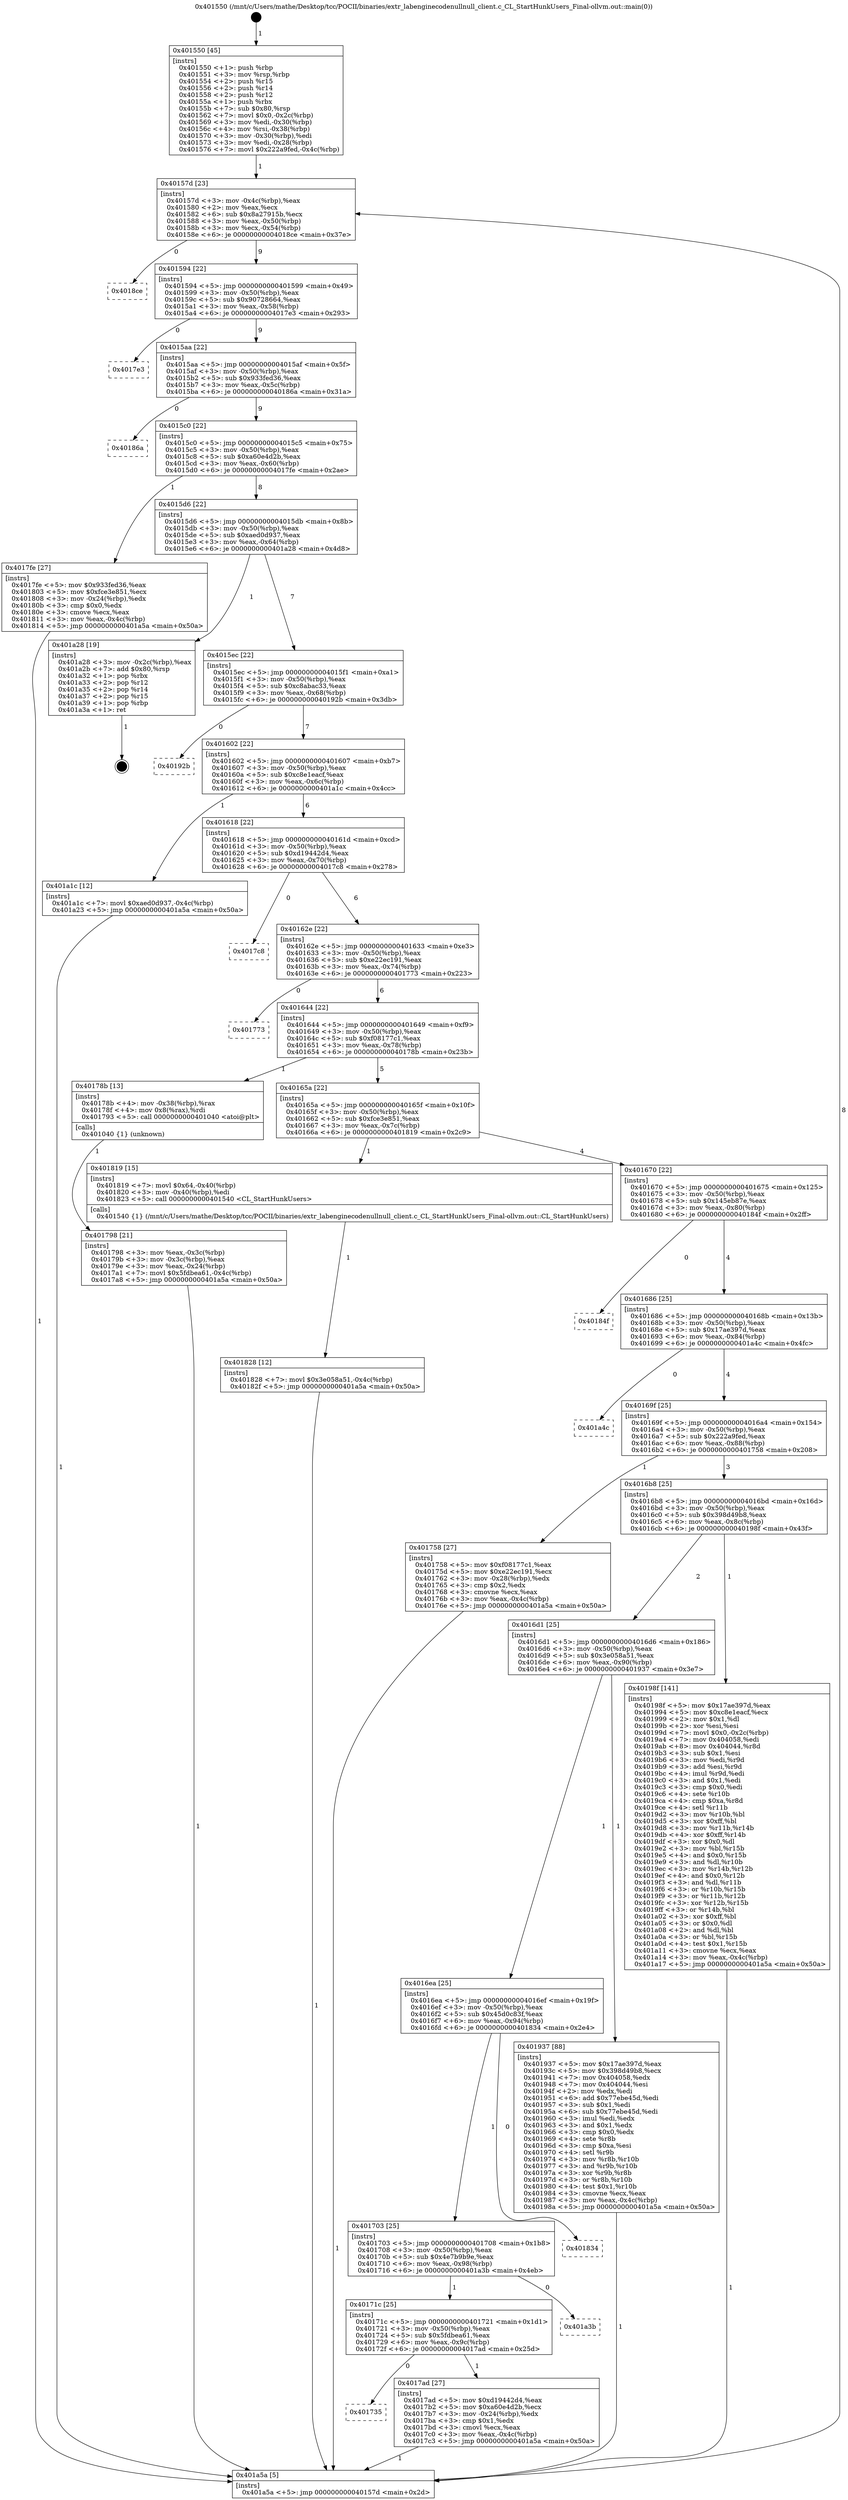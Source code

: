 digraph "0x401550" {
  label = "0x401550 (/mnt/c/Users/mathe/Desktop/tcc/POCII/binaries/extr_labenginecodenullnull_client.c_CL_StartHunkUsers_Final-ollvm.out::main(0))"
  labelloc = "t"
  node[shape=record]

  Entry [label="",width=0.3,height=0.3,shape=circle,fillcolor=black,style=filled]
  "0x40157d" [label="{
     0x40157d [23]\l
     | [instrs]\l
     &nbsp;&nbsp;0x40157d \<+3\>: mov -0x4c(%rbp),%eax\l
     &nbsp;&nbsp;0x401580 \<+2\>: mov %eax,%ecx\l
     &nbsp;&nbsp;0x401582 \<+6\>: sub $0x8a27915b,%ecx\l
     &nbsp;&nbsp;0x401588 \<+3\>: mov %eax,-0x50(%rbp)\l
     &nbsp;&nbsp;0x40158b \<+3\>: mov %ecx,-0x54(%rbp)\l
     &nbsp;&nbsp;0x40158e \<+6\>: je 00000000004018ce \<main+0x37e\>\l
  }"]
  "0x4018ce" [label="{
     0x4018ce\l
  }", style=dashed]
  "0x401594" [label="{
     0x401594 [22]\l
     | [instrs]\l
     &nbsp;&nbsp;0x401594 \<+5\>: jmp 0000000000401599 \<main+0x49\>\l
     &nbsp;&nbsp;0x401599 \<+3\>: mov -0x50(%rbp),%eax\l
     &nbsp;&nbsp;0x40159c \<+5\>: sub $0x90728664,%eax\l
     &nbsp;&nbsp;0x4015a1 \<+3\>: mov %eax,-0x58(%rbp)\l
     &nbsp;&nbsp;0x4015a4 \<+6\>: je 00000000004017e3 \<main+0x293\>\l
  }"]
  Exit [label="",width=0.3,height=0.3,shape=circle,fillcolor=black,style=filled,peripheries=2]
  "0x4017e3" [label="{
     0x4017e3\l
  }", style=dashed]
  "0x4015aa" [label="{
     0x4015aa [22]\l
     | [instrs]\l
     &nbsp;&nbsp;0x4015aa \<+5\>: jmp 00000000004015af \<main+0x5f\>\l
     &nbsp;&nbsp;0x4015af \<+3\>: mov -0x50(%rbp),%eax\l
     &nbsp;&nbsp;0x4015b2 \<+5\>: sub $0x933fed36,%eax\l
     &nbsp;&nbsp;0x4015b7 \<+3\>: mov %eax,-0x5c(%rbp)\l
     &nbsp;&nbsp;0x4015ba \<+6\>: je 000000000040186a \<main+0x31a\>\l
  }"]
  "0x401828" [label="{
     0x401828 [12]\l
     | [instrs]\l
     &nbsp;&nbsp;0x401828 \<+7\>: movl $0x3e058a51,-0x4c(%rbp)\l
     &nbsp;&nbsp;0x40182f \<+5\>: jmp 0000000000401a5a \<main+0x50a\>\l
  }"]
  "0x40186a" [label="{
     0x40186a\l
  }", style=dashed]
  "0x4015c0" [label="{
     0x4015c0 [22]\l
     | [instrs]\l
     &nbsp;&nbsp;0x4015c0 \<+5\>: jmp 00000000004015c5 \<main+0x75\>\l
     &nbsp;&nbsp;0x4015c5 \<+3\>: mov -0x50(%rbp),%eax\l
     &nbsp;&nbsp;0x4015c8 \<+5\>: sub $0xa60e4d2b,%eax\l
     &nbsp;&nbsp;0x4015cd \<+3\>: mov %eax,-0x60(%rbp)\l
     &nbsp;&nbsp;0x4015d0 \<+6\>: je 00000000004017fe \<main+0x2ae\>\l
  }"]
  "0x401735" [label="{
     0x401735\l
  }", style=dashed]
  "0x4017fe" [label="{
     0x4017fe [27]\l
     | [instrs]\l
     &nbsp;&nbsp;0x4017fe \<+5\>: mov $0x933fed36,%eax\l
     &nbsp;&nbsp;0x401803 \<+5\>: mov $0xfce3e851,%ecx\l
     &nbsp;&nbsp;0x401808 \<+3\>: mov -0x24(%rbp),%edx\l
     &nbsp;&nbsp;0x40180b \<+3\>: cmp $0x0,%edx\l
     &nbsp;&nbsp;0x40180e \<+3\>: cmove %ecx,%eax\l
     &nbsp;&nbsp;0x401811 \<+3\>: mov %eax,-0x4c(%rbp)\l
     &nbsp;&nbsp;0x401814 \<+5\>: jmp 0000000000401a5a \<main+0x50a\>\l
  }"]
  "0x4015d6" [label="{
     0x4015d6 [22]\l
     | [instrs]\l
     &nbsp;&nbsp;0x4015d6 \<+5\>: jmp 00000000004015db \<main+0x8b\>\l
     &nbsp;&nbsp;0x4015db \<+3\>: mov -0x50(%rbp),%eax\l
     &nbsp;&nbsp;0x4015de \<+5\>: sub $0xaed0d937,%eax\l
     &nbsp;&nbsp;0x4015e3 \<+3\>: mov %eax,-0x64(%rbp)\l
     &nbsp;&nbsp;0x4015e6 \<+6\>: je 0000000000401a28 \<main+0x4d8\>\l
  }"]
  "0x4017ad" [label="{
     0x4017ad [27]\l
     | [instrs]\l
     &nbsp;&nbsp;0x4017ad \<+5\>: mov $0xd19442d4,%eax\l
     &nbsp;&nbsp;0x4017b2 \<+5\>: mov $0xa60e4d2b,%ecx\l
     &nbsp;&nbsp;0x4017b7 \<+3\>: mov -0x24(%rbp),%edx\l
     &nbsp;&nbsp;0x4017ba \<+3\>: cmp $0x1,%edx\l
     &nbsp;&nbsp;0x4017bd \<+3\>: cmovl %ecx,%eax\l
     &nbsp;&nbsp;0x4017c0 \<+3\>: mov %eax,-0x4c(%rbp)\l
     &nbsp;&nbsp;0x4017c3 \<+5\>: jmp 0000000000401a5a \<main+0x50a\>\l
  }"]
  "0x401a28" [label="{
     0x401a28 [19]\l
     | [instrs]\l
     &nbsp;&nbsp;0x401a28 \<+3\>: mov -0x2c(%rbp),%eax\l
     &nbsp;&nbsp;0x401a2b \<+7\>: add $0x80,%rsp\l
     &nbsp;&nbsp;0x401a32 \<+1\>: pop %rbx\l
     &nbsp;&nbsp;0x401a33 \<+2\>: pop %r12\l
     &nbsp;&nbsp;0x401a35 \<+2\>: pop %r14\l
     &nbsp;&nbsp;0x401a37 \<+2\>: pop %r15\l
     &nbsp;&nbsp;0x401a39 \<+1\>: pop %rbp\l
     &nbsp;&nbsp;0x401a3a \<+1\>: ret\l
  }"]
  "0x4015ec" [label="{
     0x4015ec [22]\l
     | [instrs]\l
     &nbsp;&nbsp;0x4015ec \<+5\>: jmp 00000000004015f1 \<main+0xa1\>\l
     &nbsp;&nbsp;0x4015f1 \<+3\>: mov -0x50(%rbp),%eax\l
     &nbsp;&nbsp;0x4015f4 \<+5\>: sub $0xc8abac33,%eax\l
     &nbsp;&nbsp;0x4015f9 \<+3\>: mov %eax,-0x68(%rbp)\l
     &nbsp;&nbsp;0x4015fc \<+6\>: je 000000000040192b \<main+0x3db\>\l
  }"]
  "0x40171c" [label="{
     0x40171c [25]\l
     | [instrs]\l
     &nbsp;&nbsp;0x40171c \<+5\>: jmp 0000000000401721 \<main+0x1d1\>\l
     &nbsp;&nbsp;0x401721 \<+3\>: mov -0x50(%rbp),%eax\l
     &nbsp;&nbsp;0x401724 \<+5\>: sub $0x5fdbea61,%eax\l
     &nbsp;&nbsp;0x401729 \<+6\>: mov %eax,-0x9c(%rbp)\l
     &nbsp;&nbsp;0x40172f \<+6\>: je 00000000004017ad \<main+0x25d\>\l
  }"]
  "0x40192b" [label="{
     0x40192b\l
  }", style=dashed]
  "0x401602" [label="{
     0x401602 [22]\l
     | [instrs]\l
     &nbsp;&nbsp;0x401602 \<+5\>: jmp 0000000000401607 \<main+0xb7\>\l
     &nbsp;&nbsp;0x401607 \<+3\>: mov -0x50(%rbp),%eax\l
     &nbsp;&nbsp;0x40160a \<+5\>: sub $0xc8e1eacf,%eax\l
     &nbsp;&nbsp;0x40160f \<+3\>: mov %eax,-0x6c(%rbp)\l
     &nbsp;&nbsp;0x401612 \<+6\>: je 0000000000401a1c \<main+0x4cc\>\l
  }"]
  "0x401a3b" [label="{
     0x401a3b\l
  }", style=dashed]
  "0x401a1c" [label="{
     0x401a1c [12]\l
     | [instrs]\l
     &nbsp;&nbsp;0x401a1c \<+7\>: movl $0xaed0d937,-0x4c(%rbp)\l
     &nbsp;&nbsp;0x401a23 \<+5\>: jmp 0000000000401a5a \<main+0x50a\>\l
  }"]
  "0x401618" [label="{
     0x401618 [22]\l
     | [instrs]\l
     &nbsp;&nbsp;0x401618 \<+5\>: jmp 000000000040161d \<main+0xcd\>\l
     &nbsp;&nbsp;0x40161d \<+3\>: mov -0x50(%rbp),%eax\l
     &nbsp;&nbsp;0x401620 \<+5\>: sub $0xd19442d4,%eax\l
     &nbsp;&nbsp;0x401625 \<+3\>: mov %eax,-0x70(%rbp)\l
     &nbsp;&nbsp;0x401628 \<+6\>: je 00000000004017c8 \<main+0x278\>\l
  }"]
  "0x401703" [label="{
     0x401703 [25]\l
     | [instrs]\l
     &nbsp;&nbsp;0x401703 \<+5\>: jmp 0000000000401708 \<main+0x1b8\>\l
     &nbsp;&nbsp;0x401708 \<+3\>: mov -0x50(%rbp),%eax\l
     &nbsp;&nbsp;0x40170b \<+5\>: sub $0x4e7b9b9e,%eax\l
     &nbsp;&nbsp;0x401710 \<+6\>: mov %eax,-0x98(%rbp)\l
     &nbsp;&nbsp;0x401716 \<+6\>: je 0000000000401a3b \<main+0x4eb\>\l
  }"]
  "0x4017c8" [label="{
     0x4017c8\l
  }", style=dashed]
  "0x40162e" [label="{
     0x40162e [22]\l
     | [instrs]\l
     &nbsp;&nbsp;0x40162e \<+5\>: jmp 0000000000401633 \<main+0xe3\>\l
     &nbsp;&nbsp;0x401633 \<+3\>: mov -0x50(%rbp),%eax\l
     &nbsp;&nbsp;0x401636 \<+5\>: sub $0xe22ec191,%eax\l
     &nbsp;&nbsp;0x40163b \<+3\>: mov %eax,-0x74(%rbp)\l
     &nbsp;&nbsp;0x40163e \<+6\>: je 0000000000401773 \<main+0x223\>\l
  }"]
  "0x401834" [label="{
     0x401834\l
  }", style=dashed]
  "0x401773" [label="{
     0x401773\l
  }", style=dashed]
  "0x401644" [label="{
     0x401644 [22]\l
     | [instrs]\l
     &nbsp;&nbsp;0x401644 \<+5\>: jmp 0000000000401649 \<main+0xf9\>\l
     &nbsp;&nbsp;0x401649 \<+3\>: mov -0x50(%rbp),%eax\l
     &nbsp;&nbsp;0x40164c \<+5\>: sub $0xf08177c1,%eax\l
     &nbsp;&nbsp;0x401651 \<+3\>: mov %eax,-0x78(%rbp)\l
     &nbsp;&nbsp;0x401654 \<+6\>: je 000000000040178b \<main+0x23b\>\l
  }"]
  "0x4016ea" [label="{
     0x4016ea [25]\l
     | [instrs]\l
     &nbsp;&nbsp;0x4016ea \<+5\>: jmp 00000000004016ef \<main+0x19f\>\l
     &nbsp;&nbsp;0x4016ef \<+3\>: mov -0x50(%rbp),%eax\l
     &nbsp;&nbsp;0x4016f2 \<+5\>: sub $0x45d0c83f,%eax\l
     &nbsp;&nbsp;0x4016f7 \<+6\>: mov %eax,-0x94(%rbp)\l
     &nbsp;&nbsp;0x4016fd \<+6\>: je 0000000000401834 \<main+0x2e4\>\l
  }"]
  "0x40178b" [label="{
     0x40178b [13]\l
     | [instrs]\l
     &nbsp;&nbsp;0x40178b \<+4\>: mov -0x38(%rbp),%rax\l
     &nbsp;&nbsp;0x40178f \<+4\>: mov 0x8(%rax),%rdi\l
     &nbsp;&nbsp;0x401793 \<+5\>: call 0000000000401040 \<atoi@plt\>\l
     | [calls]\l
     &nbsp;&nbsp;0x401040 \{1\} (unknown)\l
  }"]
  "0x40165a" [label="{
     0x40165a [22]\l
     | [instrs]\l
     &nbsp;&nbsp;0x40165a \<+5\>: jmp 000000000040165f \<main+0x10f\>\l
     &nbsp;&nbsp;0x40165f \<+3\>: mov -0x50(%rbp),%eax\l
     &nbsp;&nbsp;0x401662 \<+5\>: sub $0xfce3e851,%eax\l
     &nbsp;&nbsp;0x401667 \<+3\>: mov %eax,-0x7c(%rbp)\l
     &nbsp;&nbsp;0x40166a \<+6\>: je 0000000000401819 \<main+0x2c9\>\l
  }"]
  "0x401937" [label="{
     0x401937 [88]\l
     | [instrs]\l
     &nbsp;&nbsp;0x401937 \<+5\>: mov $0x17ae397d,%eax\l
     &nbsp;&nbsp;0x40193c \<+5\>: mov $0x398d49b8,%ecx\l
     &nbsp;&nbsp;0x401941 \<+7\>: mov 0x404058,%edx\l
     &nbsp;&nbsp;0x401948 \<+7\>: mov 0x404044,%esi\l
     &nbsp;&nbsp;0x40194f \<+2\>: mov %edx,%edi\l
     &nbsp;&nbsp;0x401951 \<+6\>: add $0x77ebe45d,%edi\l
     &nbsp;&nbsp;0x401957 \<+3\>: sub $0x1,%edi\l
     &nbsp;&nbsp;0x40195a \<+6\>: sub $0x77ebe45d,%edi\l
     &nbsp;&nbsp;0x401960 \<+3\>: imul %edi,%edx\l
     &nbsp;&nbsp;0x401963 \<+3\>: and $0x1,%edx\l
     &nbsp;&nbsp;0x401966 \<+3\>: cmp $0x0,%edx\l
     &nbsp;&nbsp;0x401969 \<+4\>: sete %r8b\l
     &nbsp;&nbsp;0x40196d \<+3\>: cmp $0xa,%esi\l
     &nbsp;&nbsp;0x401970 \<+4\>: setl %r9b\l
     &nbsp;&nbsp;0x401974 \<+3\>: mov %r8b,%r10b\l
     &nbsp;&nbsp;0x401977 \<+3\>: and %r9b,%r10b\l
     &nbsp;&nbsp;0x40197a \<+3\>: xor %r9b,%r8b\l
     &nbsp;&nbsp;0x40197d \<+3\>: or %r8b,%r10b\l
     &nbsp;&nbsp;0x401980 \<+4\>: test $0x1,%r10b\l
     &nbsp;&nbsp;0x401984 \<+3\>: cmovne %ecx,%eax\l
     &nbsp;&nbsp;0x401987 \<+3\>: mov %eax,-0x4c(%rbp)\l
     &nbsp;&nbsp;0x40198a \<+5\>: jmp 0000000000401a5a \<main+0x50a\>\l
  }"]
  "0x401819" [label="{
     0x401819 [15]\l
     | [instrs]\l
     &nbsp;&nbsp;0x401819 \<+7\>: movl $0x64,-0x40(%rbp)\l
     &nbsp;&nbsp;0x401820 \<+3\>: mov -0x40(%rbp),%edi\l
     &nbsp;&nbsp;0x401823 \<+5\>: call 0000000000401540 \<CL_StartHunkUsers\>\l
     | [calls]\l
     &nbsp;&nbsp;0x401540 \{1\} (/mnt/c/Users/mathe/Desktop/tcc/POCII/binaries/extr_labenginecodenullnull_client.c_CL_StartHunkUsers_Final-ollvm.out::CL_StartHunkUsers)\l
  }"]
  "0x401670" [label="{
     0x401670 [22]\l
     | [instrs]\l
     &nbsp;&nbsp;0x401670 \<+5\>: jmp 0000000000401675 \<main+0x125\>\l
     &nbsp;&nbsp;0x401675 \<+3\>: mov -0x50(%rbp),%eax\l
     &nbsp;&nbsp;0x401678 \<+5\>: sub $0x145eb87e,%eax\l
     &nbsp;&nbsp;0x40167d \<+3\>: mov %eax,-0x80(%rbp)\l
     &nbsp;&nbsp;0x401680 \<+6\>: je 000000000040184f \<main+0x2ff\>\l
  }"]
  "0x4016d1" [label="{
     0x4016d1 [25]\l
     | [instrs]\l
     &nbsp;&nbsp;0x4016d1 \<+5\>: jmp 00000000004016d6 \<main+0x186\>\l
     &nbsp;&nbsp;0x4016d6 \<+3\>: mov -0x50(%rbp),%eax\l
     &nbsp;&nbsp;0x4016d9 \<+5\>: sub $0x3e058a51,%eax\l
     &nbsp;&nbsp;0x4016de \<+6\>: mov %eax,-0x90(%rbp)\l
     &nbsp;&nbsp;0x4016e4 \<+6\>: je 0000000000401937 \<main+0x3e7\>\l
  }"]
  "0x40184f" [label="{
     0x40184f\l
  }", style=dashed]
  "0x401686" [label="{
     0x401686 [25]\l
     | [instrs]\l
     &nbsp;&nbsp;0x401686 \<+5\>: jmp 000000000040168b \<main+0x13b\>\l
     &nbsp;&nbsp;0x40168b \<+3\>: mov -0x50(%rbp),%eax\l
     &nbsp;&nbsp;0x40168e \<+5\>: sub $0x17ae397d,%eax\l
     &nbsp;&nbsp;0x401693 \<+6\>: mov %eax,-0x84(%rbp)\l
     &nbsp;&nbsp;0x401699 \<+6\>: je 0000000000401a4c \<main+0x4fc\>\l
  }"]
  "0x40198f" [label="{
     0x40198f [141]\l
     | [instrs]\l
     &nbsp;&nbsp;0x40198f \<+5\>: mov $0x17ae397d,%eax\l
     &nbsp;&nbsp;0x401994 \<+5\>: mov $0xc8e1eacf,%ecx\l
     &nbsp;&nbsp;0x401999 \<+2\>: mov $0x1,%dl\l
     &nbsp;&nbsp;0x40199b \<+2\>: xor %esi,%esi\l
     &nbsp;&nbsp;0x40199d \<+7\>: movl $0x0,-0x2c(%rbp)\l
     &nbsp;&nbsp;0x4019a4 \<+7\>: mov 0x404058,%edi\l
     &nbsp;&nbsp;0x4019ab \<+8\>: mov 0x404044,%r8d\l
     &nbsp;&nbsp;0x4019b3 \<+3\>: sub $0x1,%esi\l
     &nbsp;&nbsp;0x4019b6 \<+3\>: mov %edi,%r9d\l
     &nbsp;&nbsp;0x4019b9 \<+3\>: add %esi,%r9d\l
     &nbsp;&nbsp;0x4019bc \<+4\>: imul %r9d,%edi\l
     &nbsp;&nbsp;0x4019c0 \<+3\>: and $0x1,%edi\l
     &nbsp;&nbsp;0x4019c3 \<+3\>: cmp $0x0,%edi\l
     &nbsp;&nbsp;0x4019c6 \<+4\>: sete %r10b\l
     &nbsp;&nbsp;0x4019ca \<+4\>: cmp $0xa,%r8d\l
     &nbsp;&nbsp;0x4019ce \<+4\>: setl %r11b\l
     &nbsp;&nbsp;0x4019d2 \<+3\>: mov %r10b,%bl\l
     &nbsp;&nbsp;0x4019d5 \<+3\>: xor $0xff,%bl\l
     &nbsp;&nbsp;0x4019d8 \<+3\>: mov %r11b,%r14b\l
     &nbsp;&nbsp;0x4019db \<+4\>: xor $0xff,%r14b\l
     &nbsp;&nbsp;0x4019df \<+3\>: xor $0x0,%dl\l
     &nbsp;&nbsp;0x4019e2 \<+3\>: mov %bl,%r15b\l
     &nbsp;&nbsp;0x4019e5 \<+4\>: and $0x0,%r15b\l
     &nbsp;&nbsp;0x4019e9 \<+3\>: and %dl,%r10b\l
     &nbsp;&nbsp;0x4019ec \<+3\>: mov %r14b,%r12b\l
     &nbsp;&nbsp;0x4019ef \<+4\>: and $0x0,%r12b\l
     &nbsp;&nbsp;0x4019f3 \<+3\>: and %dl,%r11b\l
     &nbsp;&nbsp;0x4019f6 \<+3\>: or %r10b,%r15b\l
     &nbsp;&nbsp;0x4019f9 \<+3\>: or %r11b,%r12b\l
     &nbsp;&nbsp;0x4019fc \<+3\>: xor %r12b,%r15b\l
     &nbsp;&nbsp;0x4019ff \<+3\>: or %r14b,%bl\l
     &nbsp;&nbsp;0x401a02 \<+3\>: xor $0xff,%bl\l
     &nbsp;&nbsp;0x401a05 \<+3\>: or $0x0,%dl\l
     &nbsp;&nbsp;0x401a08 \<+2\>: and %dl,%bl\l
     &nbsp;&nbsp;0x401a0a \<+3\>: or %bl,%r15b\l
     &nbsp;&nbsp;0x401a0d \<+4\>: test $0x1,%r15b\l
     &nbsp;&nbsp;0x401a11 \<+3\>: cmovne %ecx,%eax\l
     &nbsp;&nbsp;0x401a14 \<+3\>: mov %eax,-0x4c(%rbp)\l
     &nbsp;&nbsp;0x401a17 \<+5\>: jmp 0000000000401a5a \<main+0x50a\>\l
  }"]
  "0x401a4c" [label="{
     0x401a4c\l
  }", style=dashed]
  "0x40169f" [label="{
     0x40169f [25]\l
     | [instrs]\l
     &nbsp;&nbsp;0x40169f \<+5\>: jmp 00000000004016a4 \<main+0x154\>\l
     &nbsp;&nbsp;0x4016a4 \<+3\>: mov -0x50(%rbp),%eax\l
     &nbsp;&nbsp;0x4016a7 \<+5\>: sub $0x222a9fed,%eax\l
     &nbsp;&nbsp;0x4016ac \<+6\>: mov %eax,-0x88(%rbp)\l
     &nbsp;&nbsp;0x4016b2 \<+6\>: je 0000000000401758 \<main+0x208\>\l
  }"]
  "0x401798" [label="{
     0x401798 [21]\l
     | [instrs]\l
     &nbsp;&nbsp;0x401798 \<+3\>: mov %eax,-0x3c(%rbp)\l
     &nbsp;&nbsp;0x40179b \<+3\>: mov -0x3c(%rbp),%eax\l
     &nbsp;&nbsp;0x40179e \<+3\>: mov %eax,-0x24(%rbp)\l
     &nbsp;&nbsp;0x4017a1 \<+7\>: movl $0x5fdbea61,-0x4c(%rbp)\l
     &nbsp;&nbsp;0x4017a8 \<+5\>: jmp 0000000000401a5a \<main+0x50a\>\l
  }"]
  "0x401758" [label="{
     0x401758 [27]\l
     | [instrs]\l
     &nbsp;&nbsp;0x401758 \<+5\>: mov $0xf08177c1,%eax\l
     &nbsp;&nbsp;0x40175d \<+5\>: mov $0xe22ec191,%ecx\l
     &nbsp;&nbsp;0x401762 \<+3\>: mov -0x28(%rbp),%edx\l
     &nbsp;&nbsp;0x401765 \<+3\>: cmp $0x2,%edx\l
     &nbsp;&nbsp;0x401768 \<+3\>: cmovne %ecx,%eax\l
     &nbsp;&nbsp;0x40176b \<+3\>: mov %eax,-0x4c(%rbp)\l
     &nbsp;&nbsp;0x40176e \<+5\>: jmp 0000000000401a5a \<main+0x50a\>\l
  }"]
  "0x4016b8" [label="{
     0x4016b8 [25]\l
     | [instrs]\l
     &nbsp;&nbsp;0x4016b8 \<+5\>: jmp 00000000004016bd \<main+0x16d\>\l
     &nbsp;&nbsp;0x4016bd \<+3\>: mov -0x50(%rbp),%eax\l
     &nbsp;&nbsp;0x4016c0 \<+5\>: sub $0x398d49b8,%eax\l
     &nbsp;&nbsp;0x4016c5 \<+6\>: mov %eax,-0x8c(%rbp)\l
     &nbsp;&nbsp;0x4016cb \<+6\>: je 000000000040198f \<main+0x43f\>\l
  }"]
  "0x401a5a" [label="{
     0x401a5a [5]\l
     | [instrs]\l
     &nbsp;&nbsp;0x401a5a \<+5\>: jmp 000000000040157d \<main+0x2d\>\l
  }"]
  "0x401550" [label="{
     0x401550 [45]\l
     | [instrs]\l
     &nbsp;&nbsp;0x401550 \<+1\>: push %rbp\l
     &nbsp;&nbsp;0x401551 \<+3\>: mov %rsp,%rbp\l
     &nbsp;&nbsp;0x401554 \<+2\>: push %r15\l
     &nbsp;&nbsp;0x401556 \<+2\>: push %r14\l
     &nbsp;&nbsp;0x401558 \<+2\>: push %r12\l
     &nbsp;&nbsp;0x40155a \<+1\>: push %rbx\l
     &nbsp;&nbsp;0x40155b \<+7\>: sub $0x80,%rsp\l
     &nbsp;&nbsp;0x401562 \<+7\>: movl $0x0,-0x2c(%rbp)\l
     &nbsp;&nbsp;0x401569 \<+3\>: mov %edi,-0x30(%rbp)\l
     &nbsp;&nbsp;0x40156c \<+4\>: mov %rsi,-0x38(%rbp)\l
     &nbsp;&nbsp;0x401570 \<+3\>: mov -0x30(%rbp),%edi\l
     &nbsp;&nbsp;0x401573 \<+3\>: mov %edi,-0x28(%rbp)\l
     &nbsp;&nbsp;0x401576 \<+7\>: movl $0x222a9fed,-0x4c(%rbp)\l
  }"]
  Entry -> "0x401550" [label=" 1"]
  "0x40157d" -> "0x4018ce" [label=" 0"]
  "0x40157d" -> "0x401594" [label=" 9"]
  "0x401a28" -> Exit [label=" 1"]
  "0x401594" -> "0x4017e3" [label=" 0"]
  "0x401594" -> "0x4015aa" [label=" 9"]
  "0x401a1c" -> "0x401a5a" [label=" 1"]
  "0x4015aa" -> "0x40186a" [label=" 0"]
  "0x4015aa" -> "0x4015c0" [label=" 9"]
  "0x40198f" -> "0x401a5a" [label=" 1"]
  "0x4015c0" -> "0x4017fe" [label=" 1"]
  "0x4015c0" -> "0x4015d6" [label=" 8"]
  "0x401937" -> "0x401a5a" [label=" 1"]
  "0x4015d6" -> "0x401a28" [label=" 1"]
  "0x4015d6" -> "0x4015ec" [label=" 7"]
  "0x401828" -> "0x401a5a" [label=" 1"]
  "0x4015ec" -> "0x40192b" [label=" 0"]
  "0x4015ec" -> "0x401602" [label=" 7"]
  "0x4017fe" -> "0x401a5a" [label=" 1"]
  "0x401602" -> "0x401a1c" [label=" 1"]
  "0x401602" -> "0x401618" [label=" 6"]
  "0x4017ad" -> "0x401a5a" [label=" 1"]
  "0x401618" -> "0x4017c8" [label=" 0"]
  "0x401618" -> "0x40162e" [label=" 6"]
  "0x40171c" -> "0x4017ad" [label=" 1"]
  "0x40162e" -> "0x401773" [label=" 0"]
  "0x40162e" -> "0x401644" [label=" 6"]
  "0x401819" -> "0x401828" [label=" 1"]
  "0x401644" -> "0x40178b" [label=" 1"]
  "0x401644" -> "0x40165a" [label=" 5"]
  "0x401703" -> "0x401a3b" [label=" 0"]
  "0x40165a" -> "0x401819" [label=" 1"]
  "0x40165a" -> "0x401670" [label=" 4"]
  "0x40171c" -> "0x401735" [label=" 0"]
  "0x401670" -> "0x40184f" [label=" 0"]
  "0x401670" -> "0x401686" [label=" 4"]
  "0x4016ea" -> "0x401834" [label=" 0"]
  "0x401686" -> "0x401a4c" [label=" 0"]
  "0x401686" -> "0x40169f" [label=" 4"]
  "0x401703" -> "0x40171c" [label=" 1"]
  "0x40169f" -> "0x401758" [label=" 1"]
  "0x40169f" -> "0x4016b8" [label=" 3"]
  "0x401758" -> "0x401a5a" [label=" 1"]
  "0x401550" -> "0x40157d" [label=" 1"]
  "0x401a5a" -> "0x40157d" [label=" 8"]
  "0x40178b" -> "0x401798" [label=" 1"]
  "0x401798" -> "0x401a5a" [label=" 1"]
  "0x4016d1" -> "0x4016ea" [label=" 1"]
  "0x4016b8" -> "0x40198f" [label=" 1"]
  "0x4016b8" -> "0x4016d1" [label=" 2"]
  "0x4016ea" -> "0x401703" [label=" 1"]
  "0x4016d1" -> "0x401937" [label=" 1"]
}
